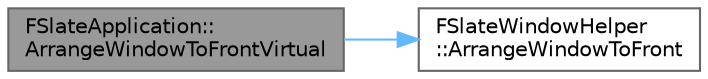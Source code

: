 digraph "FSlateApplication::ArrangeWindowToFrontVirtual"
{
 // INTERACTIVE_SVG=YES
 // LATEX_PDF_SIZE
  bgcolor="transparent";
  edge [fontname=Helvetica,fontsize=10,labelfontname=Helvetica,labelfontsize=10];
  node [fontname=Helvetica,fontsize=10,shape=box,height=0.2,width=0.4];
  rankdir="LR";
  Node1 [id="Node000001",label="FSlateApplication::\lArrangeWindowToFrontVirtual",height=0.2,width=0.4,color="gray40", fillcolor="grey60", style="filled", fontcolor="black",tooltip="Reorders an array of windows so the specified window is \"brought to the front\"."];
  Node1 -> Node2 [id="edge1_Node000001_Node000002",color="steelblue1",style="solid",tooltip=" "];
  Node2 [id="Node000002",label="FSlateWindowHelper\l::ArrangeWindowToFront",height=0.2,width=0.4,color="grey40", fillcolor="white", style="filled",URL="$d9/d8b/classFSlateWindowHelper.html#a0e19b8f42245340a9154f33655887eaf",tooltip="Reorders the given collection of windows so the specified window is brought to the front."];
}
